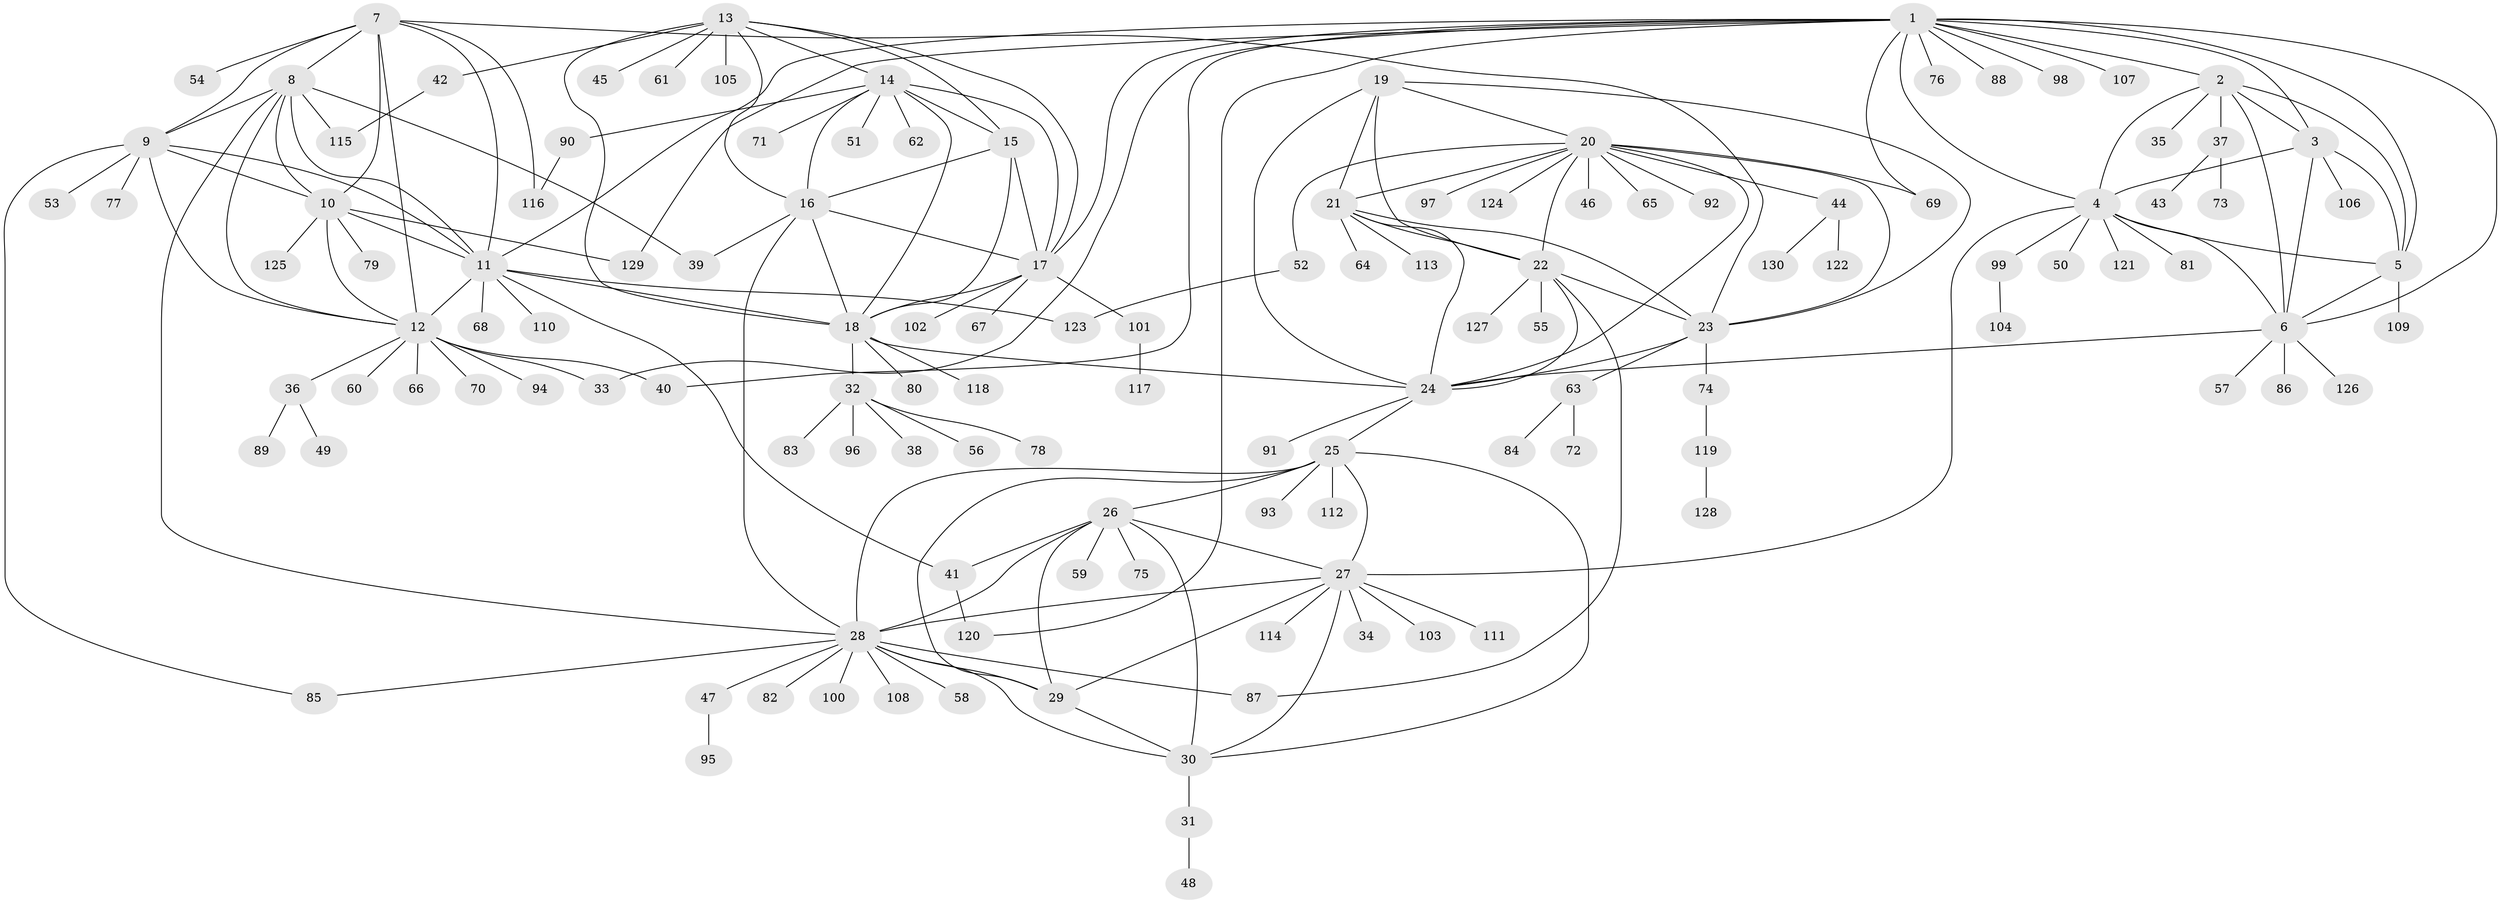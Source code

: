 // Generated by graph-tools (version 1.1) at 2025/54/03/09/25 04:54:23]
// undirected, 130 vertices, 197 edges
graph export_dot {
graph [start="1"]
  node [color=gray90,style=filled];
  1;
  2;
  3;
  4;
  5;
  6;
  7;
  8;
  9;
  10;
  11;
  12;
  13;
  14;
  15;
  16;
  17;
  18;
  19;
  20;
  21;
  22;
  23;
  24;
  25;
  26;
  27;
  28;
  29;
  30;
  31;
  32;
  33;
  34;
  35;
  36;
  37;
  38;
  39;
  40;
  41;
  42;
  43;
  44;
  45;
  46;
  47;
  48;
  49;
  50;
  51;
  52;
  53;
  54;
  55;
  56;
  57;
  58;
  59;
  60;
  61;
  62;
  63;
  64;
  65;
  66;
  67;
  68;
  69;
  70;
  71;
  72;
  73;
  74;
  75;
  76;
  77;
  78;
  79;
  80;
  81;
  82;
  83;
  84;
  85;
  86;
  87;
  88;
  89;
  90;
  91;
  92;
  93;
  94;
  95;
  96;
  97;
  98;
  99;
  100;
  101;
  102;
  103;
  104;
  105;
  106;
  107;
  108;
  109;
  110;
  111;
  112;
  113;
  114;
  115;
  116;
  117;
  118;
  119;
  120;
  121;
  122;
  123;
  124;
  125;
  126;
  127;
  128;
  129;
  130;
  1 -- 2;
  1 -- 3;
  1 -- 4;
  1 -- 5;
  1 -- 6;
  1 -- 11;
  1 -- 17;
  1 -- 33;
  1 -- 40;
  1 -- 69;
  1 -- 76;
  1 -- 88;
  1 -- 98;
  1 -- 107;
  1 -- 120;
  1 -- 129;
  2 -- 3;
  2 -- 4;
  2 -- 5;
  2 -- 6;
  2 -- 35;
  2 -- 37;
  3 -- 4;
  3 -- 5;
  3 -- 6;
  3 -- 106;
  4 -- 5;
  4 -- 6;
  4 -- 27;
  4 -- 50;
  4 -- 81;
  4 -- 99;
  4 -- 121;
  5 -- 6;
  5 -- 109;
  6 -- 24;
  6 -- 57;
  6 -- 86;
  6 -- 126;
  7 -- 8;
  7 -- 9;
  7 -- 10;
  7 -- 11;
  7 -- 12;
  7 -- 23;
  7 -- 54;
  7 -- 116;
  8 -- 9;
  8 -- 10;
  8 -- 11;
  8 -- 12;
  8 -- 28;
  8 -- 39;
  8 -- 115;
  9 -- 10;
  9 -- 11;
  9 -- 12;
  9 -- 53;
  9 -- 77;
  9 -- 85;
  10 -- 11;
  10 -- 12;
  10 -- 79;
  10 -- 125;
  10 -- 129;
  11 -- 12;
  11 -- 18;
  11 -- 41;
  11 -- 68;
  11 -- 110;
  11 -- 123;
  12 -- 33;
  12 -- 36;
  12 -- 40;
  12 -- 60;
  12 -- 66;
  12 -- 70;
  12 -- 94;
  13 -- 14;
  13 -- 15;
  13 -- 16;
  13 -- 17;
  13 -- 18;
  13 -- 42;
  13 -- 45;
  13 -- 61;
  13 -- 105;
  14 -- 15;
  14 -- 16;
  14 -- 17;
  14 -- 18;
  14 -- 51;
  14 -- 62;
  14 -- 71;
  14 -- 90;
  15 -- 16;
  15 -- 17;
  15 -- 18;
  16 -- 17;
  16 -- 18;
  16 -- 28;
  16 -- 39;
  17 -- 18;
  17 -- 67;
  17 -- 101;
  17 -- 102;
  18 -- 24;
  18 -- 32;
  18 -- 80;
  18 -- 118;
  19 -- 20;
  19 -- 21;
  19 -- 22;
  19 -- 23;
  19 -- 24;
  20 -- 21;
  20 -- 22;
  20 -- 23;
  20 -- 24;
  20 -- 44;
  20 -- 46;
  20 -- 52;
  20 -- 65;
  20 -- 69;
  20 -- 92;
  20 -- 97;
  20 -- 124;
  21 -- 22;
  21 -- 23;
  21 -- 24;
  21 -- 64;
  21 -- 113;
  22 -- 23;
  22 -- 24;
  22 -- 55;
  22 -- 87;
  22 -- 127;
  23 -- 24;
  23 -- 63;
  23 -- 74;
  24 -- 25;
  24 -- 91;
  25 -- 26;
  25 -- 27;
  25 -- 28;
  25 -- 29;
  25 -- 30;
  25 -- 93;
  25 -- 112;
  26 -- 27;
  26 -- 28;
  26 -- 29;
  26 -- 30;
  26 -- 41;
  26 -- 59;
  26 -- 75;
  27 -- 28;
  27 -- 29;
  27 -- 30;
  27 -- 34;
  27 -- 103;
  27 -- 111;
  27 -- 114;
  28 -- 29;
  28 -- 30;
  28 -- 47;
  28 -- 58;
  28 -- 82;
  28 -- 85;
  28 -- 87;
  28 -- 100;
  28 -- 108;
  29 -- 30;
  30 -- 31;
  31 -- 48;
  32 -- 38;
  32 -- 56;
  32 -- 78;
  32 -- 83;
  32 -- 96;
  36 -- 49;
  36 -- 89;
  37 -- 43;
  37 -- 73;
  41 -- 120;
  42 -- 115;
  44 -- 122;
  44 -- 130;
  47 -- 95;
  52 -- 123;
  63 -- 72;
  63 -- 84;
  74 -- 119;
  90 -- 116;
  99 -- 104;
  101 -- 117;
  119 -- 128;
}
